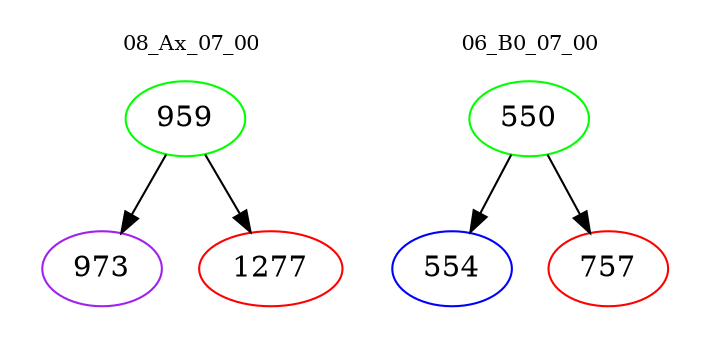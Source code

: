digraph{
subgraph cluster_0 {
color = white
label = "08_Ax_07_00";
fontsize=10;
T0_959 [label="959", color="green"]
T0_959 -> T0_973 [color="black"]
T0_973 [label="973", color="purple"]
T0_959 -> T0_1277 [color="black"]
T0_1277 [label="1277", color="red"]
}
subgraph cluster_1 {
color = white
label = "06_B0_07_00";
fontsize=10;
T1_550 [label="550", color="green"]
T1_550 -> T1_554 [color="black"]
T1_554 [label="554", color="blue"]
T1_550 -> T1_757 [color="black"]
T1_757 [label="757", color="red"]
}
}
